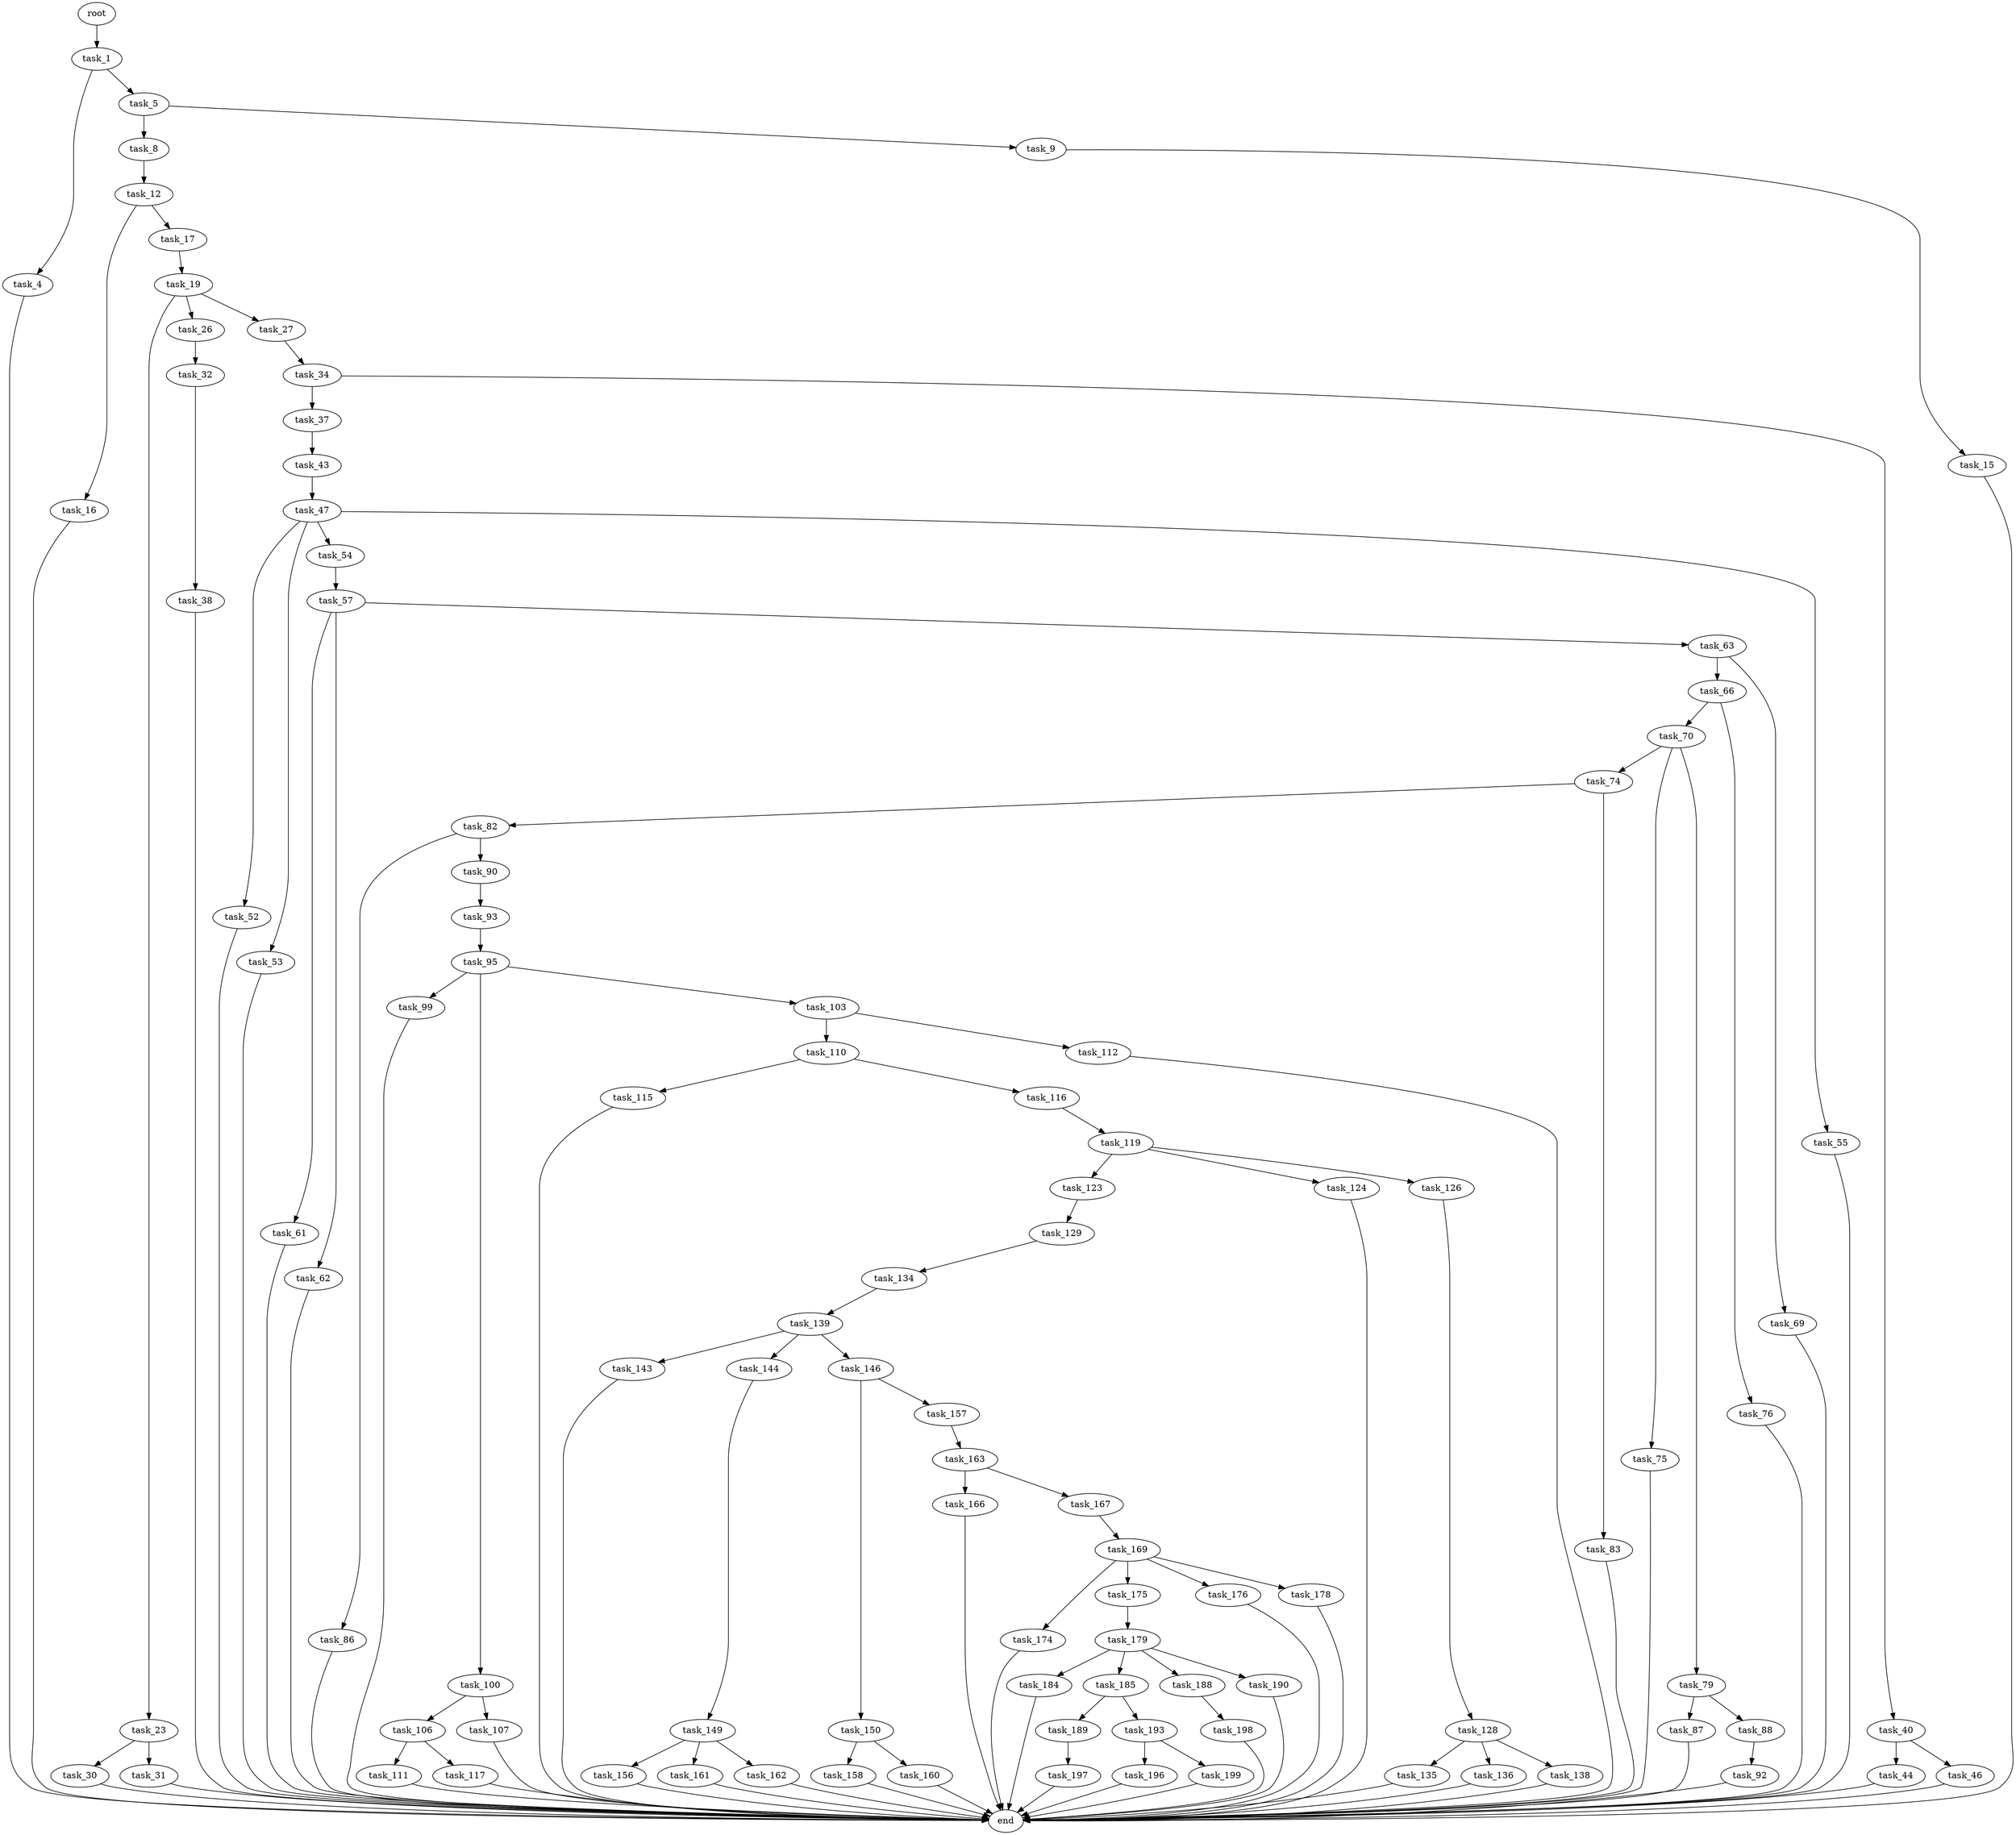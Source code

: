 digraph G {
  root [size="0.000000"];
  task_1 [size="19160583571.000000"];
  task_4 [size="10802902628.000000"];
  task_5 [size="21056160372.000000"];
  end [size="0.000000"];
  task_8 [size="1314559960.000000"];
  task_9 [size="209246579031.000000"];
  task_12 [size="134217728000.000000"];
  task_15 [size="9783432396.000000"];
  task_16 [size="36797720812.000000"];
  task_17 [size="27735701557.000000"];
  task_19 [size="4163052078.000000"];
  task_23 [size="450753698044.000000"];
  task_26 [size="8589934592.000000"];
  task_27 [size="68719476736.000000"];
  task_30 [size="4691820130.000000"];
  task_31 [size="68719476736.000000"];
  task_32 [size="5534902255.000000"];
  task_34 [size="1760934344.000000"];
  task_38 [size="782757789696.000000"];
  task_37 [size="341446616861.000000"];
  task_40 [size="1154613539.000000"];
  task_43 [size="1073741824000.000000"];
  task_44 [size="8627765284.000000"];
  task_46 [size="1826409338.000000"];
  task_47 [size="38898006343.000000"];
  task_52 [size="187115416428.000000"];
  task_53 [size="1817453079.000000"];
  task_54 [size="30325268873.000000"];
  task_55 [size="57826234906.000000"];
  task_57 [size="68719476736.000000"];
  task_61 [size="501607374345.000000"];
  task_62 [size="549755813888.000000"];
  task_63 [size="6162276110.000000"];
  task_66 [size="515506036450.000000"];
  task_69 [size="4444754681.000000"];
  task_70 [size="18057679631.000000"];
  task_76 [size="31318364772.000000"];
  task_74 [size="24495517050.000000"];
  task_75 [size="170212151919.000000"];
  task_79 [size="20997490907.000000"];
  task_82 [size="182583834912.000000"];
  task_83 [size="8944253184.000000"];
  task_87 [size="782757789696.000000"];
  task_88 [size="105429018022.000000"];
  task_86 [size="102764284075.000000"];
  task_90 [size="231928233984.000000"];
  task_92 [size="28031611682.000000"];
  task_93 [size="14894349083.000000"];
  task_95 [size="28553978237.000000"];
  task_99 [size="8589934592.000000"];
  task_100 [size="185442099468.000000"];
  task_103 [size="29941578258.000000"];
  task_106 [size="134217728000.000000"];
  task_107 [size="94704739104.000000"];
  task_110 [size="34607508460.000000"];
  task_112 [size="14861903938.000000"];
  task_111 [size="44182891085.000000"];
  task_117 [size="28991029248.000000"];
  task_115 [size="1549637358.000000"];
  task_116 [size="2309779496.000000"];
  task_119 [size="549755813888.000000"];
  task_123 [size="470486170132.000000"];
  task_124 [size="46610620697.000000"];
  task_126 [size="368293445632.000000"];
  task_129 [size="1073741824000.000000"];
  task_128 [size="405619635980.000000"];
  task_135 [size="14553418574.000000"];
  task_136 [size="31110067903.000000"];
  task_138 [size="1666838035.000000"];
  task_134 [size="68719476736.000000"];
  task_139 [size="68719476736.000000"];
  task_143 [size="28991029248.000000"];
  task_144 [size="134217728000.000000"];
  task_146 [size="8217904034.000000"];
  task_149 [size="134217728000.000000"];
  task_150 [size="400317409232.000000"];
  task_157 [size="109243989312.000000"];
  task_156 [size="837835250040.000000"];
  task_161 [size="25805636343.000000"];
  task_162 [size="231928233984.000000"];
  task_158 [size="368293445632.000000"];
  task_160 [size="28991029248.000000"];
  task_163 [size="166297772741.000000"];
  task_166 [size="26094129012.000000"];
  task_167 [size="231928233984.000000"];
  task_169 [size="809916938463.000000"];
  task_174 [size="625773947812.000000"];
  task_175 [size="549755813888.000000"];
  task_176 [size="7280750806.000000"];
  task_178 [size="782757789696.000000"];
  task_179 [size="311941434662.000000"];
  task_184 [size="33129198666.000000"];
  task_185 [size="3093321278.000000"];
  task_188 [size="1350921557086.000000"];
  task_190 [size="646876297206.000000"];
  task_189 [size="11564288759.000000"];
  task_193 [size="8589934592.000000"];
  task_198 [size="23102574863.000000"];
  task_197 [size="3304700078.000000"];
  task_196 [size="166908016634.000000"];
  task_199 [size="202324283632.000000"];

  root -> task_1 [size="1.000000"];
  task_1 -> task_4 [size="301989888.000000"];
  task_1 -> task_5 [size="301989888.000000"];
  task_4 -> end [size="1.000000"];
  task_5 -> task_8 [size="838860800.000000"];
  task_5 -> task_9 [size="838860800.000000"];
  task_8 -> task_12 [size="33554432.000000"];
  task_9 -> task_15 [size="209715200.000000"];
  task_12 -> task_16 [size="209715200.000000"];
  task_12 -> task_17 [size="209715200.000000"];
  task_15 -> end [size="1.000000"];
  task_16 -> end [size="1.000000"];
  task_17 -> task_19 [size="33554432.000000"];
  task_19 -> task_23 [size="411041792.000000"];
  task_19 -> task_26 [size="411041792.000000"];
  task_19 -> task_27 [size="411041792.000000"];
  task_23 -> task_30 [size="536870912.000000"];
  task_23 -> task_31 [size="536870912.000000"];
  task_26 -> task_32 [size="33554432.000000"];
  task_27 -> task_34 [size="134217728.000000"];
  task_30 -> end [size="1.000000"];
  task_31 -> end [size="1.000000"];
  task_32 -> task_38 [size="209715200.000000"];
  task_34 -> task_37 [size="134217728.000000"];
  task_34 -> task_40 [size="134217728.000000"];
  task_38 -> end [size="1.000000"];
  task_37 -> task_43 [size="838860800.000000"];
  task_40 -> task_44 [size="33554432.000000"];
  task_40 -> task_46 [size="33554432.000000"];
  task_43 -> task_47 [size="838860800.000000"];
  task_44 -> end [size="1.000000"];
  task_46 -> end [size="1.000000"];
  task_47 -> task_52 [size="679477248.000000"];
  task_47 -> task_53 [size="679477248.000000"];
  task_47 -> task_54 [size="679477248.000000"];
  task_47 -> task_55 [size="679477248.000000"];
  task_52 -> end [size="1.000000"];
  task_53 -> end [size="1.000000"];
  task_54 -> task_57 [size="679477248.000000"];
  task_55 -> end [size="1.000000"];
  task_57 -> task_61 [size="134217728.000000"];
  task_57 -> task_62 [size="134217728.000000"];
  task_57 -> task_63 [size="134217728.000000"];
  task_61 -> end [size="1.000000"];
  task_62 -> end [size="1.000000"];
  task_63 -> task_66 [size="134217728.000000"];
  task_63 -> task_69 [size="134217728.000000"];
  task_66 -> task_70 [size="679477248.000000"];
  task_66 -> task_76 [size="679477248.000000"];
  task_69 -> end [size="1.000000"];
  task_70 -> task_74 [size="301989888.000000"];
  task_70 -> task_75 [size="301989888.000000"];
  task_70 -> task_79 [size="301989888.000000"];
  task_76 -> end [size="1.000000"];
  task_74 -> task_82 [size="536870912.000000"];
  task_74 -> task_83 [size="536870912.000000"];
  task_75 -> end [size="1.000000"];
  task_79 -> task_87 [size="75497472.000000"];
  task_79 -> task_88 [size="75497472.000000"];
  task_82 -> task_86 [size="134217728.000000"];
  task_82 -> task_90 [size="134217728.000000"];
  task_83 -> end [size="1.000000"];
  task_87 -> end [size="1.000000"];
  task_88 -> task_92 [size="75497472.000000"];
  task_86 -> end [size="1.000000"];
  task_90 -> task_93 [size="301989888.000000"];
  task_92 -> end [size="1.000000"];
  task_93 -> task_95 [size="411041792.000000"];
  task_95 -> task_99 [size="679477248.000000"];
  task_95 -> task_100 [size="679477248.000000"];
  task_95 -> task_103 [size="679477248.000000"];
  task_99 -> end [size="1.000000"];
  task_100 -> task_106 [size="134217728.000000"];
  task_100 -> task_107 [size="134217728.000000"];
  task_103 -> task_110 [size="536870912.000000"];
  task_103 -> task_112 [size="536870912.000000"];
  task_106 -> task_111 [size="209715200.000000"];
  task_106 -> task_117 [size="209715200.000000"];
  task_107 -> end [size="1.000000"];
  task_110 -> task_115 [size="33554432.000000"];
  task_110 -> task_116 [size="33554432.000000"];
  task_112 -> end [size="1.000000"];
  task_111 -> end [size="1.000000"];
  task_117 -> end [size="1.000000"];
  task_115 -> end [size="1.000000"];
  task_116 -> task_119 [size="209715200.000000"];
  task_119 -> task_123 [size="536870912.000000"];
  task_119 -> task_124 [size="536870912.000000"];
  task_119 -> task_126 [size="536870912.000000"];
  task_123 -> task_129 [size="301989888.000000"];
  task_124 -> end [size="1.000000"];
  task_126 -> task_128 [size="411041792.000000"];
  task_129 -> task_134 [size="838860800.000000"];
  task_128 -> task_135 [size="536870912.000000"];
  task_128 -> task_136 [size="536870912.000000"];
  task_128 -> task_138 [size="536870912.000000"];
  task_135 -> end [size="1.000000"];
  task_136 -> end [size="1.000000"];
  task_138 -> end [size="1.000000"];
  task_134 -> task_139 [size="134217728.000000"];
  task_139 -> task_143 [size="134217728.000000"];
  task_139 -> task_144 [size="134217728.000000"];
  task_139 -> task_146 [size="134217728.000000"];
  task_143 -> end [size="1.000000"];
  task_144 -> task_149 [size="209715200.000000"];
  task_146 -> task_150 [size="134217728.000000"];
  task_146 -> task_157 [size="134217728.000000"];
  task_149 -> task_156 [size="209715200.000000"];
  task_149 -> task_161 [size="209715200.000000"];
  task_149 -> task_162 [size="209715200.000000"];
  task_150 -> task_158 [size="536870912.000000"];
  task_150 -> task_160 [size="536870912.000000"];
  task_157 -> task_163 [size="134217728.000000"];
  task_156 -> end [size="1.000000"];
  task_161 -> end [size="1.000000"];
  task_162 -> end [size="1.000000"];
  task_158 -> end [size="1.000000"];
  task_160 -> end [size="1.000000"];
  task_163 -> task_166 [size="209715200.000000"];
  task_163 -> task_167 [size="209715200.000000"];
  task_166 -> end [size="1.000000"];
  task_167 -> task_169 [size="301989888.000000"];
  task_169 -> task_174 [size="679477248.000000"];
  task_169 -> task_175 [size="679477248.000000"];
  task_169 -> task_176 [size="679477248.000000"];
  task_169 -> task_178 [size="679477248.000000"];
  task_174 -> end [size="1.000000"];
  task_175 -> task_179 [size="536870912.000000"];
  task_176 -> end [size="1.000000"];
  task_178 -> end [size="1.000000"];
  task_179 -> task_184 [size="411041792.000000"];
  task_179 -> task_185 [size="411041792.000000"];
  task_179 -> task_188 [size="411041792.000000"];
  task_179 -> task_190 [size="411041792.000000"];
  task_184 -> end [size="1.000000"];
  task_185 -> task_189 [size="134217728.000000"];
  task_185 -> task_193 [size="134217728.000000"];
  task_188 -> task_198 [size="838860800.000000"];
  task_190 -> end [size="1.000000"];
  task_189 -> task_197 [size="301989888.000000"];
  task_193 -> task_196 [size="33554432.000000"];
  task_193 -> task_199 [size="33554432.000000"];
  task_198 -> end [size="1.000000"];
  task_197 -> end [size="1.000000"];
  task_196 -> end [size="1.000000"];
  task_199 -> end [size="1.000000"];
}
